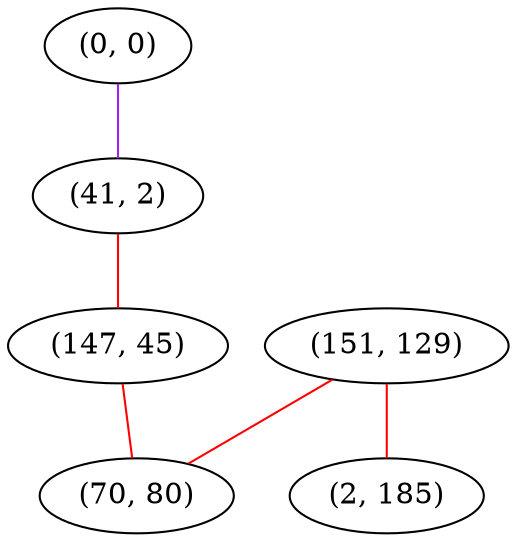 graph "" {
"(0, 0)";
"(41, 2)";
"(151, 129)";
"(2, 185)";
"(147, 45)";
"(70, 80)";
"(0, 0)" -- "(41, 2)"  [color=purple, key=0, weight=4];
"(41, 2)" -- "(147, 45)"  [color=red, key=0, weight=1];
"(151, 129)" -- "(70, 80)"  [color=red, key=0, weight=1];
"(151, 129)" -- "(2, 185)"  [color=red, key=0, weight=1];
"(147, 45)" -- "(70, 80)"  [color=red, key=0, weight=1];
}
